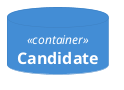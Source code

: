 @startuml Candidate
!include <C4/C4_Container>
    ContainerDb(candidateDBAlias, "Candidate", "", "")
@enduml